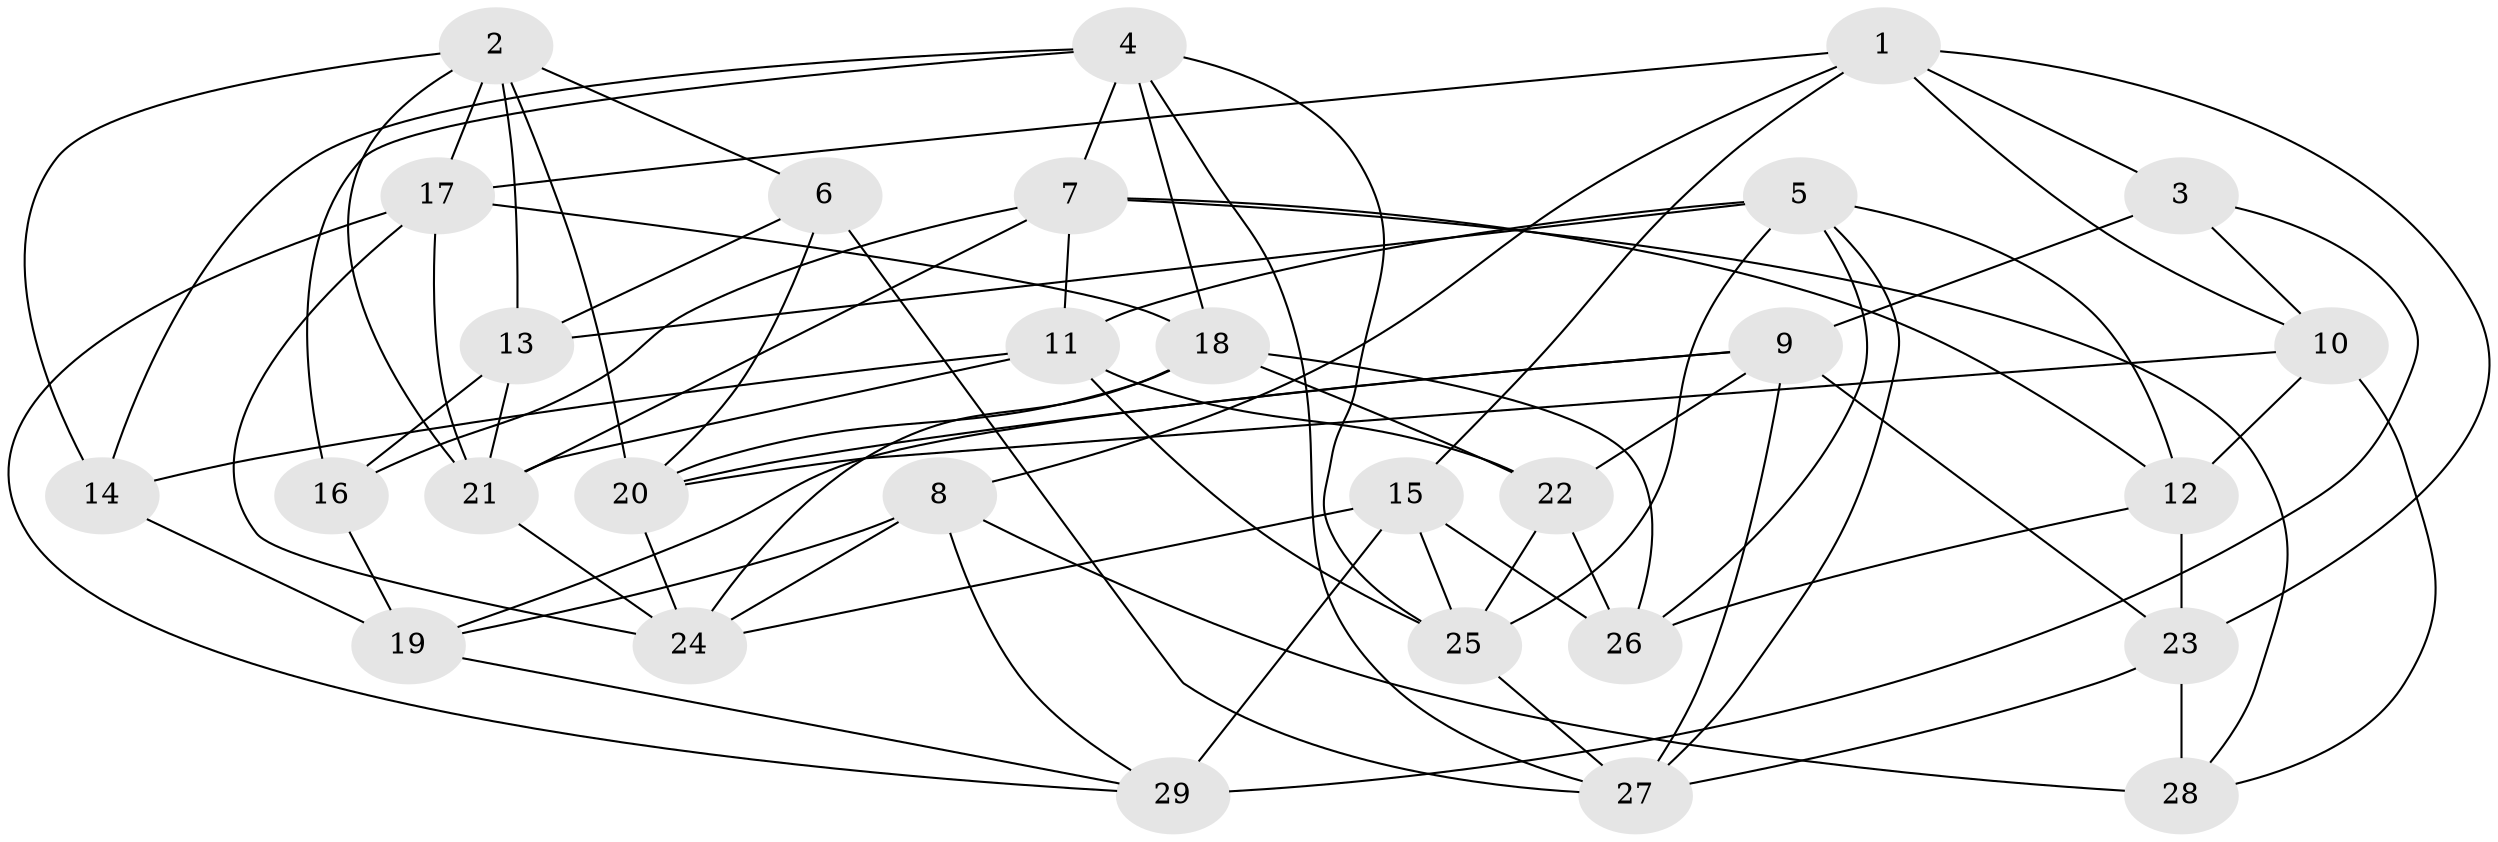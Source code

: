 // original degree distribution, {4: 1.0}
// Generated by graph-tools (version 1.1) at 2025/50/03/09/25 03:50:49]
// undirected, 29 vertices, 77 edges
graph export_dot {
graph [start="1"]
  node [color=gray90,style=filled];
  1;
  2;
  3;
  4;
  5;
  6;
  7;
  8;
  9;
  10;
  11;
  12;
  13;
  14;
  15;
  16;
  17;
  18;
  19;
  20;
  21;
  22;
  23;
  24;
  25;
  26;
  27;
  28;
  29;
  1 -- 3 [weight=1.0];
  1 -- 8 [weight=1.0];
  1 -- 10 [weight=1.0];
  1 -- 15 [weight=1.0];
  1 -- 17 [weight=1.0];
  1 -- 23 [weight=1.0];
  2 -- 6 [weight=1.0];
  2 -- 13 [weight=1.0];
  2 -- 14 [weight=1.0];
  2 -- 17 [weight=1.0];
  2 -- 20 [weight=1.0];
  2 -- 21 [weight=1.0];
  3 -- 9 [weight=1.0];
  3 -- 10 [weight=1.0];
  3 -- 29 [weight=1.0];
  4 -- 7 [weight=1.0];
  4 -- 14 [weight=1.0];
  4 -- 16 [weight=1.0];
  4 -- 18 [weight=1.0];
  4 -- 25 [weight=1.0];
  4 -- 27 [weight=1.0];
  5 -- 11 [weight=1.0];
  5 -- 12 [weight=1.0];
  5 -- 13 [weight=1.0];
  5 -- 25 [weight=1.0];
  5 -- 26 [weight=1.0];
  5 -- 27 [weight=1.0];
  6 -- 13 [weight=1.0];
  6 -- 20 [weight=1.0];
  6 -- 27 [weight=1.0];
  7 -- 11 [weight=1.0];
  7 -- 12 [weight=1.0];
  7 -- 16 [weight=1.0];
  7 -- 21 [weight=1.0];
  7 -- 28 [weight=1.0];
  8 -- 19 [weight=1.0];
  8 -- 24 [weight=1.0];
  8 -- 28 [weight=2.0];
  8 -- 29 [weight=1.0];
  9 -- 19 [weight=1.0];
  9 -- 20 [weight=1.0];
  9 -- 22 [weight=1.0];
  9 -- 23 [weight=1.0];
  9 -- 27 [weight=1.0];
  10 -- 12 [weight=2.0];
  10 -- 20 [weight=1.0];
  10 -- 28 [weight=1.0];
  11 -- 14 [weight=1.0];
  11 -- 21 [weight=1.0];
  11 -- 22 [weight=1.0];
  11 -- 25 [weight=1.0];
  12 -- 23 [weight=1.0];
  12 -- 26 [weight=1.0];
  13 -- 16 [weight=2.0];
  13 -- 21 [weight=1.0];
  14 -- 19 [weight=1.0];
  15 -- 24 [weight=1.0];
  15 -- 25 [weight=1.0];
  15 -- 26 [weight=1.0];
  15 -- 29 [weight=2.0];
  16 -- 19 [weight=2.0];
  17 -- 18 [weight=1.0];
  17 -- 21 [weight=1.0];
  17 -- 24 [weight=1.0];
  17 -- 29 [weight=1.0];
  18 -- 20 [weight=1.0];
  18 -- 22 [weight=1.0];
  18 -- 24 [weight=1.0];
  18 -- 26 [weight=1.0];
  19 -- 29 [weight=1.0];
  20 -- 24 [weight=1.0];
  21 -- 24 [weight=1.0];
  22 -- 25 [weight=1.0];
  22 -- 26 [weight=2.0];
  23 -- 27 [weight=1.0];
  23 -- 28 [weight=2.0];
  25 -- 27 [weight=1.0];
}
